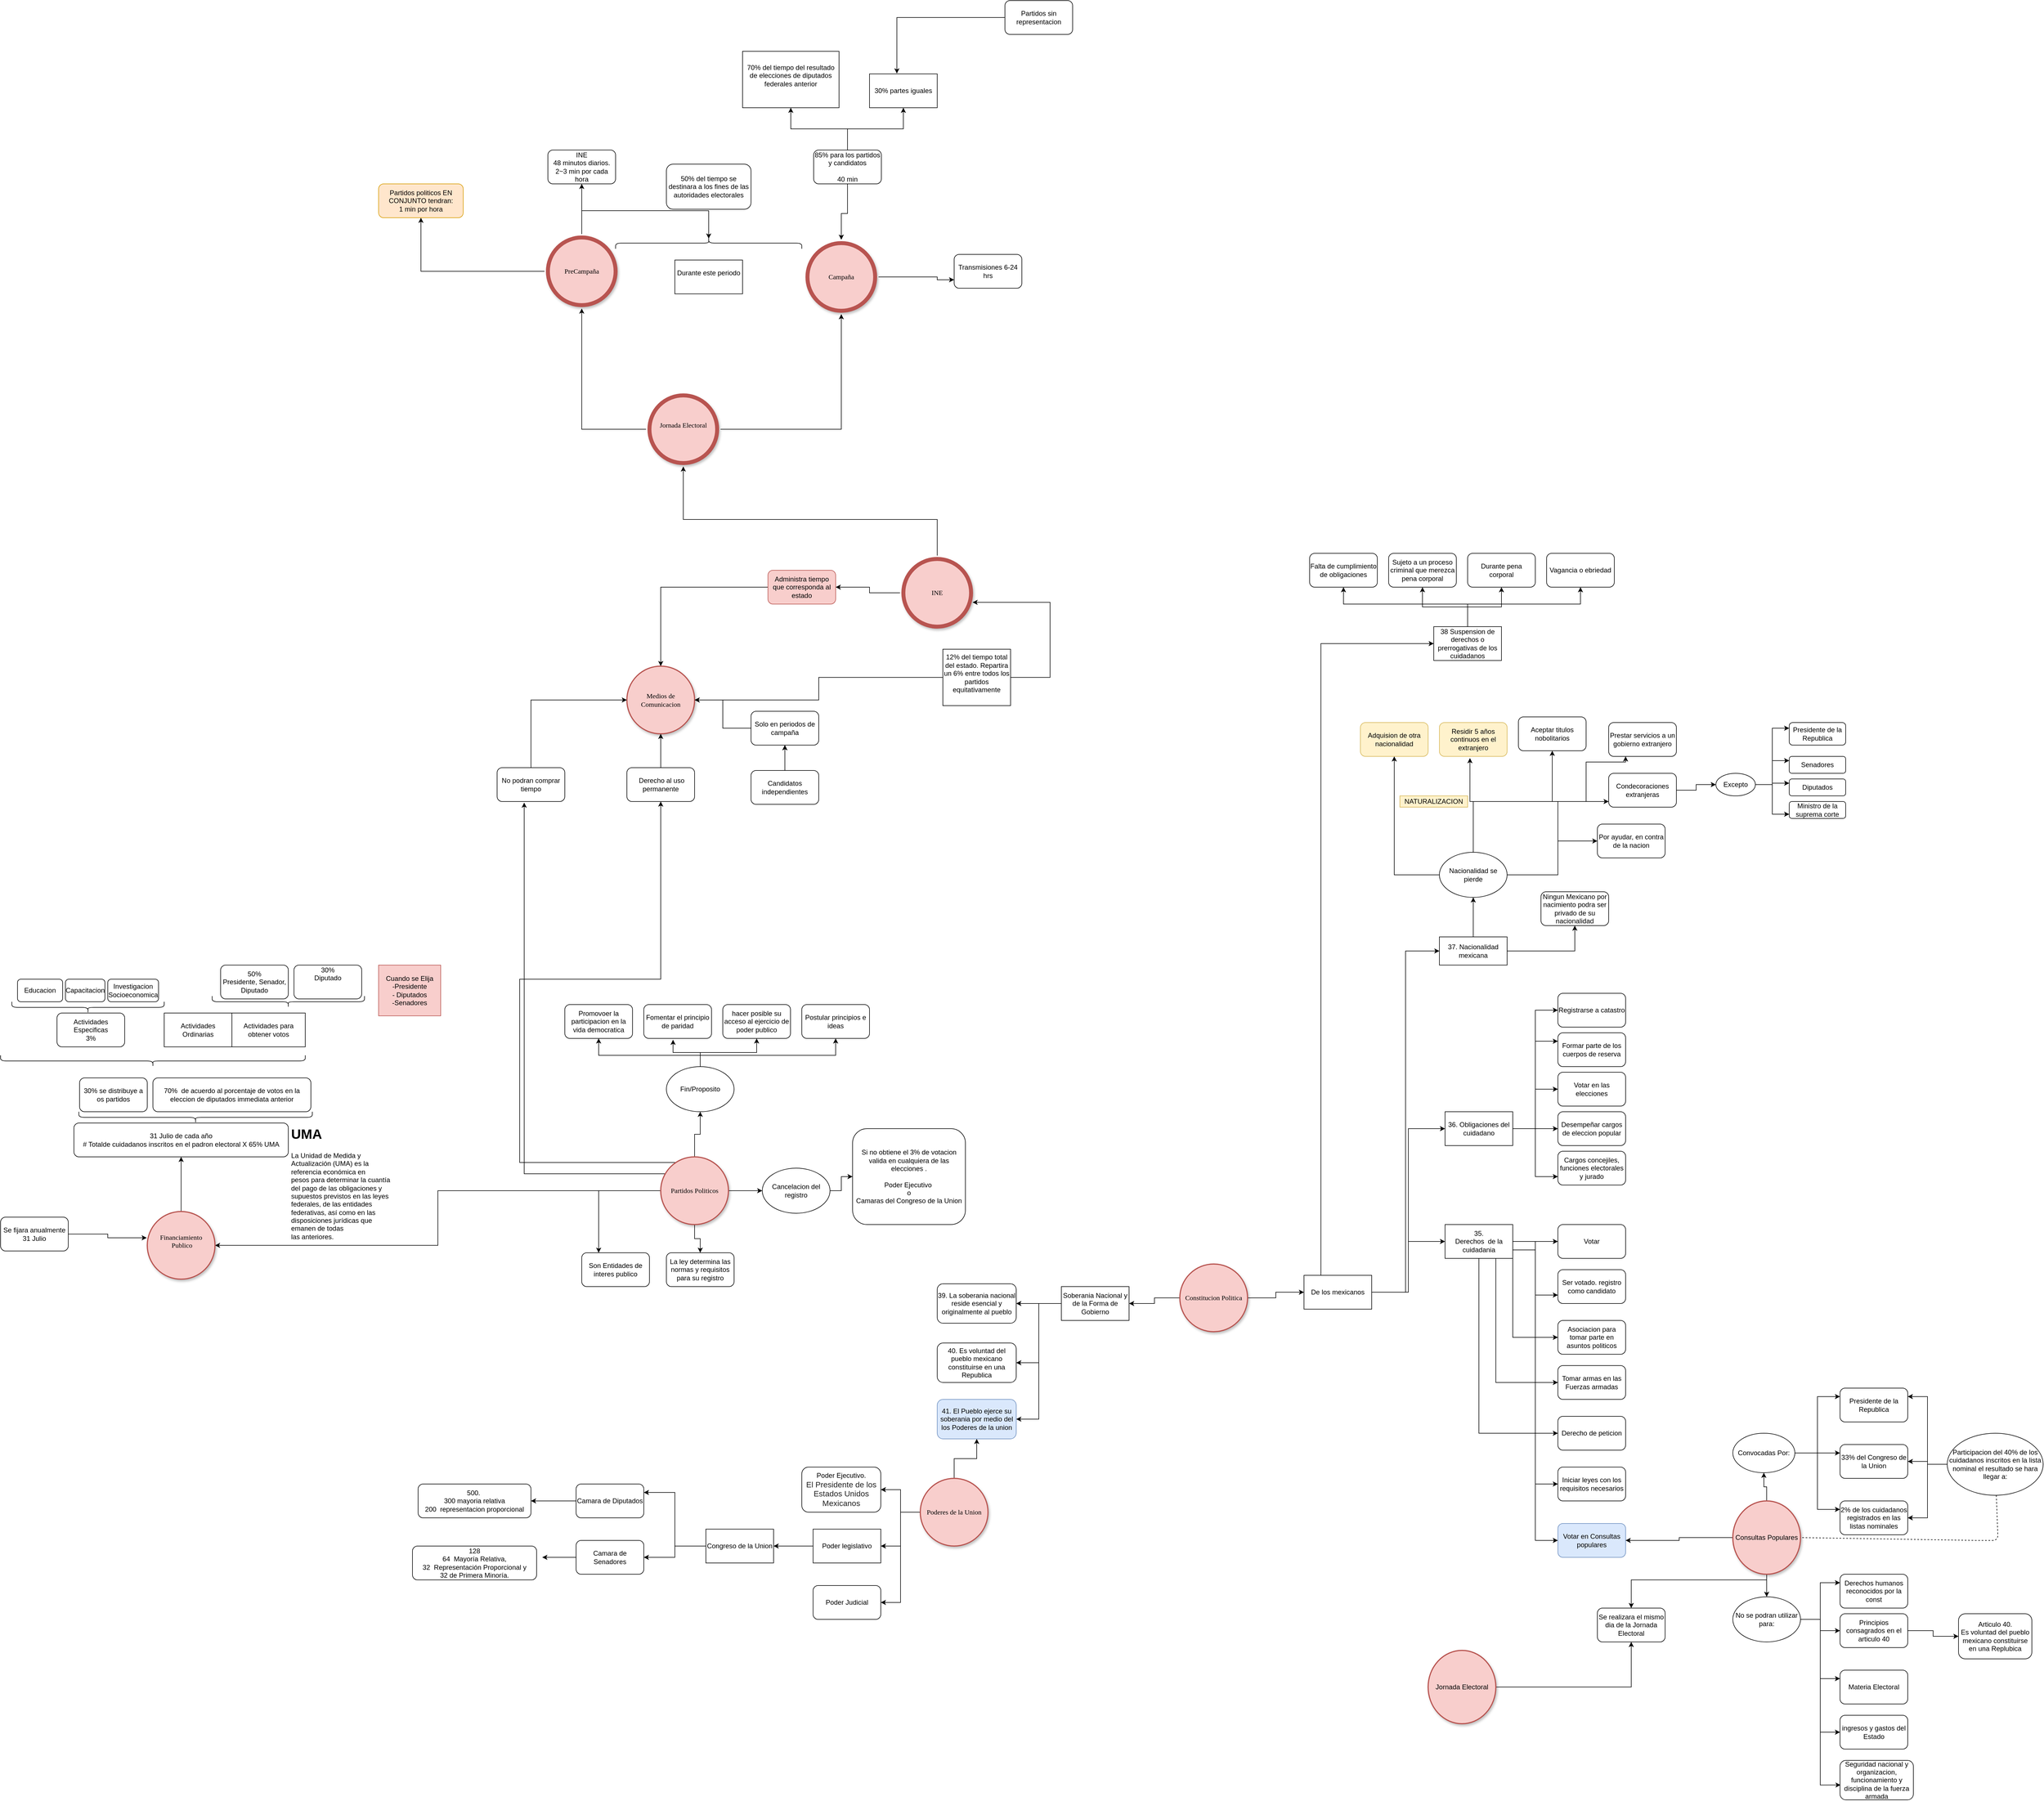 <mxfile version="12.8.6" type="github">
  <diagram name="Page-1" id="ad52d381-51e7-2e0d-a935-2d0ddd2fd229">
    <mxGraphModel dx="5918" dy="3764" grid="1" gridSize="10" guides="1" tooltips="1" connect="1" arrows="1" fold="1" page="1" pageScale="1" pageWidth="4500" pageHeight="3000" background="#ffffff" math="0" shadow="0">
      <root>
        <mxCell id="0" />
        <mxCell id="1" parent="0" />
        <mxCell id="PjsLy7RfEbO4GPlwERFH-27" style="edgeStyle=orthogonalEdgeStyle;rounded=0;orthogonalLoop=1;jettySize=auto;html=1;entryX=0;entryY=0.5;entryDx=0;entryDy=0;" parent="1" source="2c924340bb9dbf6c-4" target="PjsLy7RfEbO4GPlwERFH-2" edge="1">
          <mxGeometry relative="1" as="geometry" />
        </mxCell>
        <mxCell id="OrsZ6i-USayrmDN_K0OZ-16" style="edgeStyle=orthogonalEdgeStyle;rounded=0;orthogonalLoop=1;jettySize=auto;html=1;" parent="1" source="2c924340bb9dbf6c-4" target="OrsZ6i-USayrmDN_K0OZ-15" edge="1">
          <mxGeometry relative="1" as="geometry" />
        </mxCell>
        <mxCell id="2c924340bb9dbf6c-4" value="Constitucion Politica" style="ellipse;whiteSpace=wrap;html=1;rounded=1;shadow=1;comic=0;labelBackgroundColor=none;strokeWidth=2;fontFamily=Verdana;fontSize=12;align=center;fillColor=#f8cecc;strokeColor=#b85450;" parent="1" vertex="1">
          <mxGeometry x="1410" y="1380" width="120" height="120" as="geometry" />
        </mxCell>
        <mxCell id="PjsLy7RfEbO4GPlwERFH-6" style="edgeStyle=orthogonalEdgeStyle;rounded=0;orthogonalLoop=1;jettySize=auto;html=1;entryX=0;entryY=0.5;entryDx=0;entryDy=0;" parent="1" source="PjsLy7RfEbO4GPlwERFH-2" target="PjsLy7RfEbO4GPlwERFH-5" edge="1">
          <mxGeometry relative="1" as="geometry" />
        </mxCell>
        <mxCell id="PjsLy7RfEbO4GPlwERFH-76" style="edgeStyle=orthogonalEdgeStyle;rounded=0;orthogonalLoop=1;jettySize=auto;html=1;entryX=0;entryY=0.5;entryDx=0;entryDy=0;" parent="1" source="PjsLy7RfEbO4GPlwERFH-2" target="PjsLy7RfEbO4GPlwERFH-65" edge="1">
          <mxGeometry relative="1" as="geometry" />
        </mxCell>
        <mxCell id="OrsZ6i-USayrmDN_K0OZ-3" style="edgeStyle=orthogonalEdgeStyle;rounded=0;orthogonalLoop=1;jettySize=auto;html=1;entryX=0;entryY=0.5;entryDx=0;entryDy=0;" parent="1" source="PjsLy7RfEbO4GPlwERFH-2" target="PjsLy7RfEbO4GPlwERFH-77" edge="1">
          <mxGeometry relative="1" as="geometry">
            <mxPoint x="1840" y="830" as="targetPoint" />
            <Array as="points">
              <mxPoint x="1810" y="1430" />
              <mxPoint x="1810" y="825" />
            </Array>
          </mxGeometry>
        </mxCell>
        <mxCell id="OrsZ6i-USayrmDN_K0OZ-14" style="edgeStyle=orthogonalEdgeStyle;rounded=0;orthogonalLoop=1;jettySize=auto;html=1;entryX=0;entryY=0.5;entryDx=0;entryDy=0;" parent="1" source="PjsLy7RfEbO4GPlwERFH-2" target="OrsZ6i-USayrmDN_K0OZ-4" edge="1">
          <mxGeometry relative="1" as="geometry">
            <mxPoint x="1810" y="190" as="targetPoint" />
            <Array as="points">
              <mxPoint x="1660" y="280" />
            </Array>
          </mxGeometry>
        </mxCell>
        <mxCell id="PjsLy7RfEbO4GPlwERFH-2" value="De los mexicanos" style="rounded=0;whiteSpace=wrap;html=1;" parent="1" vertex="1">
          <mxGeometry x="1630" y="1400" width="120" height="60" as="geometry" />
        </mxCell>
        <mxCell id="PjsLy7RfEbO4GPlwERFH-17" style="edgeStyle=orthogonalEdgeStyle;rounded=0;orthogonalLoop=1;jettySize=auto;html=1;" parent="1" source="PjsLy7RfEbO4GPlwERFH-5" target="PjsLy7RfEbO4GPlwERFH-11" edge="1">
          <mxGeometry relative="1" as="geometry" />
        </mxCell>
        <mxCell id="PjsLy7RfEbO4GPlwERFH-18" style="edgeStyle=orthogonalEdgeStyle;rounded=0;orthogonalLoop=1;jettySize=auto;html=1;exitX=1;exitY=0.75;exitDx=0;exitDy=0;entryX=0;entryY=0.75;entryDx=0;entryDy=0;" parent="1" source="PjsLy7RfEbO4GPlwERFH-5" target="PjsLy7RfEbO4GPlwERFH-9" edge="1">
          <mxGeometry relative="1" as="geometry" />
        </mxCell>
        <mxCell id="PjsLy7RfEbO4GPlwERFH-19" style="edgeStyle=orthogonalEdgeStyle;rounded=0;orthogonalLoop=1;jettySize=auto;html=1;exitX=1;exitY=1;exitDx=0;exitDy=0;entryX=0;entryY=0.5;entryDx=0;entryDy=0;" parent="1" source="PjsLy7RfEbO4GPlwERFH-5" target="PjsLy7RfEbO4GPlwERFH-12" edge="1">
          <mxGeometry relative="1" as="geometry" />
        </mxCell>
        <mxCell id="PjsLy7RfEbO4GPlwERFH-20" style="edgeStyle=orthogonalEdgeStyle;rounded=0;orthogonalLoop=1;jettySize=auto;html=1;exitX=0.75;exitY=1;exitDx=0;exitDy=0;entryX=0;entryY=0.5;entryDx=0;entryDy=0;" parent="1" source="PjsLy7RfEbO4GPlwERFH-5" target="PjsLy7RfEbO4GPlwERFH-13" edge="1">
          <mxGeometry relative="1" as="geometry" />
        </mxCell>
        <mxCell id="PjsLy7RfEbO4GPlwERFH-21" style="edgeStyle=orthogonalEdgeStyle;rounded=0;orthogonalLoop=1;jettySize=auto;html=1;exitX=0.5;exitY=1;exitDx=0;exitDy=0;entryX=0;entryY=0.5;entryDx=0;entryDy=0;" parent="1" source="PjsLy7RfEbO4GPlwERFH-5" target="PjsLy7RfEbO4GPlwERFH-14" edge="1">
          <mxGeometry relative="1" as="geometry" />
        </mxCell>
        <mxCell id="PjsLy7RfEbO4GPlwERFH-22" style="edgeStyle=orthogonalEdgeStyle;rounded=0;orthogonalLoop=1;jettySize=auto;html=1;exitX=1;exitY=0.75;exitDx=0;exitDy=0;entryX=0;entryY=0.5;entryDx=0;entryDy=0;" parent="1" source="PjsLy7RfEbO4GPlwERFH-5" target="PjsLy7RfEbO4GPlwERFH-15" edge="1">
          <mxGeometry relative="1" as="geometry" />
        </mxCell>
        <mxCell id="PjsLy7RfEbO4GPlwERFH-23" style="edgeStyle=orthogonalEdgeStyle;rounded=0;orthogonalLoop=1;jettySize=auto;html=1;exitX=1;exitY=0.25;exitDx=0;exitDy=0;entryX=0;entryY=0.5;entryDx=0;entryDy=0;" parent="1" source="PjsLy7RfEbO4GPlwERFH-5" target="PjsLy7RfEbO4GPlwERFH-16" edge="1">
          <mxGeometry relative="1" as="geometry">
            <Array as="points">
              <mxPoint x="2000" y="1340" />
              <mxPoint x="2040" y="1340" />
              <mxPoint x="2040" y="1870" />
            </Array>
          </mxGeometry>
        </mxCell>
        <mxCell id="PjsLy7RfEbO4GPlwERFH-5" value="35.&lt;br&gt;Derechos&amp;nbsp; de la cuidadania&lt;br&gt;" style="rounded=0;whiteSpace=wrap;html=1;" parent="1" vertex="1">
          <mxGeometry x="1880" y="1310" width="120" height="60" as="geometry" />
        </mxCell>
        <mxCell id="PjsLy7RfEbO4GPlwERFH-9" value="&lt;span style=&quot;white-space: normal&quot;&gt;Ser votado. registro como candidato&lt;/span&gt;" style="rounded=1;whiteSpace=wrap;html=1;" parent="1" vertex="1">
          <mxGeometry x="2080" y="1390" width="120" height="60" as="geometry" />
        </mxCell>
        <mxCell id="PjsLy7RfEbO4GPlwERFH-11" value="Votar" style="rounded=1;whiteSpace=wrap;html=1;" parent="1" vertex="1">
          <mxGeometry x="2080" y="1310" width="120" height="60" as="geometry" />
        </mxCell>
        <mxCell id="PjsLy7RfEbO4GPlwERFH-12" value="Asociacion para tomar parte en asuntos politicos" style="rounded=1;whiteSpace=wrap;html=1;" parent="1" vertex="1">
          <mxGeometry x="2080" y="1480" width="120" height="60" as="geometry" />
        </mxCell>
        <mxCell id="PjsLy7RfEbO4GPlwERFH-13" value="Tomar armas en las Fuerzas armadas" style="rounded=1;whiteSpace=wrap;html=1;" parent="1" vertex="1">
          <mxGeometry x="2080" y="1560" width="120" height="60" as="geometry" />
        </mxCell>
        <mxCell id="PjsLy7RfEbO4GPlwERFH-14" value="Derecho de peticion" style="rounded=1;whiteSpace=wrap;html=1;" parent="1" vertex="1">
          <mxGeometry x="2080" y="1650" width="120" height="60" as="geometry" />
        </mxCell>
        <mxCell id="PjsLy7RfEbO4GPlwERFH-15" value="Iniciar leyes con los requisitos necesarios" style="rounded=1;whiteSpace=wrap;html=1;" parent="1" vertex="1">
          <mxGeometry x="2080" y="1740" width="120" height="60" as="geometry" />
        </mxCell>
        <mxCell id="PjsLy7RfEbO4GPlwERFH-16" value="Votar en Consultas populares" style="rounded=1;whiteSpace=wrap;html=1;fillColor=#dae8fc;strokeColor=#6c8ebf;" parent="1" vertex="1">
          <mxGeometry x="2080" y="1840" width="120" height="60" as="geometry" />
        </mxCell>
        <mxCell id="PjsLy7RfEbO4GPlwERFH-37" style="edgeStyle=orthogonalEdgeStyle;rounded=0;orthogonalLoop=1;jettySize=auto;html=1;entryX=0;entryY=0.25;entryDx=0;entryDy=0;" parent="1" source="PjsLy7RfEbO4GPlwERFH-28" target="PjsLy7RfEbO4GPlwERFH-34" edge="1">
          <mxGeometry relative="1" as="geometry" />
        </mxCell>
        <mxCell id="PjsLy7RfEbO4GPlwERFH-38" style="edgeStyle=orthogonalEdgeStyle;rounded=0;orthogonalLoop=1;jettySize=auto;html=1;entryX=0;entryY=0.25;entryDx=0;entryDy=0;" parent="1" source="PjsLy7RfEbO4GPlwERFH-28" target="PjsLy7RfEbO4GPlwERFH-35" edge="1">
          <mxGeometry relative="1" as="geometry" />
        </mxCell>
        <mxCell id="PjsLy7RfEbO4GPlwERFH-39" style="edgeStyle=orthogonalEdgeStyle;rounded=0;orthogonalLoop=1;jettySize=auto;html=1;entryX=0;entryY=0.25;entryDx=0;entryDy=0;" parent="1" source="PjsLy7RfEbO4GPlwERFH-28" target="PjsLy7RfEbO4GPlwERFH-36" edge="1">
          <mxGeometry relative="1" as="geometry" />
        </mxCell>
        <mxCell id="PjsLy7RfEbO4GPlwERFH-28" value="&lt;span style=&quot;white-space: normal&quot;&gt;Convocadas Por:&lt;/span&gt;" style="ellipse;whiteSpace=wrap;html=1;" parent="1" vertex="1">
          <mxGeometry x="2390" y="1680" width="110" height="70" as="geometry" />
        </mxCell>
        <mxCell id="PjsLy7RfEbO4GPlwERFH-31" value="" style="edgeStyle=orthogonalEdgeStyle;rounded=0;orthogonalLoop=1;jettySize=auto;html=1;entryX=1;entryY=0.5;entryDx=0;entryDy=0;" parent="1" source="PjsLy7RfEbO4GPlwERFH-29" target="PjsLy7RfEbO4GPlwERFH-16" edge="1">
          <mxGeometry relative="1" as="geometry">
            <mxPoint x="2310" y="1870" as="targetPoint" />
          </mxGeometry>
        </mxCell>
        <mxCell id="PjsLy7RfEbO4GPlwERFH-33" style="edgeStyle=orthogonalEdgeStyle;rounded=0;orthogonalLoop=1;jettySize=auto;html=1;entryX=0.5;entryY=1;entryDx=0;entryDy=0;" parent="1" source="PjsLy7RfEbO4GPlwERFH-29" target="PjsLy7RfEbO4GPlwERFH-28" edge="1">
          <mxGeometry relative="1" as="geometry" />
        </mxCell>
        <mxCell id="PjsLy7RfEbO4GPlwERFH-50" style="edgeStyle=orthogonalEdgeStyle;rounded=0;orthogonalLoop=1;jettySize=auto;html=1;entryX=0.5;entryY=0;entryDx=0;entryDy=0;" parent="1" source="PjsLy7RfEbO4GPlwERFH-29" target="PjsLy7RfEbO4GPlwERFH-40" edge="1">
          <mxGeometry relative="1" as="geometry" />
        </mxCell>
        <mxCell id="PjsLy7RfEbO4GPlwERFH-62" style="edgeStyle=orthogonalEdgeStyle;rounded=0;orthogonalLoop=1;jettySize=auto;html=1;" parent="1" source="PjsLy7RfEbO4GPlwERFH-29" target="PjsLy7RfEbO4GPlwERFH-61" edge="1">
          <mxGeometry relative="1" as="geometry">
            <Array as="points">
              <mxPoint x="2450" y="1940" />
              <mxPoint x="2210" y="1940" />
            </Array>
          </mxGeometry>
        </mxCell>
        <mxCell id="PjsLy7RfEbO4GPlwERFH-29" value="&lt;span style=&quot;font-family: &amp;#34;helvetica&amp;#34;&quot;&gt;Consultas Populares&lt;/span&gt;" style="ellipse;whiteSpace=wrap;html=1;rounded=1;shadow=1;comic=0;labelBackgroundColor=none;strokeWidth=2;fontFamily=Verdana;fontSize=12;align=center;fillColor=#f8cecc;strokeColor=#b85450;" parent="1" vertex="1">
          <mxGeometry x="2390" y="1800" width="120" height="130" as="geometry" />
        </mxCell>
        <mxCell id="PjsLy7RfEbO4GPlwERFH-34" value="Presidente de la Republica" style="rounded=1;whiteSpace=wrap;html=1;" parent="1" vertex="1">
          <mxGeometry x="2580" y="1600" width="120" height="60" as="geometry" />
        </mxCell>
        <mxCell id="PjsLy7RfEbO4GPlwERFH-35" value="33% del Congreso de la Union" style="rounded=1;whiteSpace=wrap;html=1;" parent="1" vertex="1">
          <mxGeometry x="2580" y="1700" width="120" height="60" as="geometry" />
        </mxCell>
        <mxCell id="PjsLy7RfEbO4GPlwERFH-36" value="2% de los cuidadanos registrados en las listas nominales" style="rounded=1;whiteSpace=wrap;html=1;" parent="1" vertex="1">
          <mxGeometry x="2580" y="1800" width="120" height="60" as="geometry" />
        </mxCell>
        <mxCell id="PjsLy7RfEbO4GPlwERFH-47" style="edgeStyle=orthogonalEdgeStyle;rounded=0;orthogonalLoop=1;jettySize=auto;html=1;entryX=0;entryY=0.25;entryDx=0;entryDy=0;" parent="1" source="PjsLy7RfEbO4GPlwERFH-40" target="PjsLy7RfEbO4GPlwERFH-41" edge="1">
          <mxGeometry relative="1" as="geometry" />
        </mxCell>
        <mxCell id="PjsLy7RfEbO4GPlwERFH-48" style="edgeStyle=orthogonalEdgeStyle;rounded=0;orthogonalLoop=1;jettySize=auto;html=1;entryX=0;entryY=0.5;entryDx=0;entryDy=0;" parent="1" source="PjsLy7RfEbO4GPlwERFH-40" target="PjsLy7RfEbO4GPlwERFH-44" edge="1">
          <mxGeometry relative="1" as="geometry" />
        </mxCell>
        <mxCell id="PjsLy7RfEbO4GPlwERFH-51" style="edgeStyle=orthogonalEdgeStyle;rounded=0;orthogonalLoop=1;jettySize=auto;html=1;entryX=0;entryY=0.25;entryDx=0;entryDy=0;" parent="1" source="PjsLy7RfEbO4GPlwERFH-40" target="PjsLy7RfEbO4GPlwERFH-49" edge="1">
          <mxGeometry relative="1" as="geometry" />
        </mxCell>
        <mxCell id="PjsLy7RfEbO4GPlwERFH-54" style="edgeStyle=orthogonalEdgeStyle;rounded=0;orthogonalLoop=1;jettySize=auto;html=1;entryX=0;entryY=0.5;entryDx=0;entryDy=0;" parent="1" source="PjsLy7RfEbO4GPlwERFH-40" target="PjsLy7RfEbO4GPlwERFH-52" edge="1">
          <mxGeometry relative="1" as="geometry" />
        </mxCell>
        <mxCell id="PjsLy7RfEbO4GPlwERFH-55" style="edgeStyle=orthogonalEdgeStyle;rounded=0;orthogonalLoop=1;jettySize=auto;html=1;entryX=0.008;entryY=0.624;entryDx=0;entryDy=0;entryPerimeter=0;" parent="1" source="PjsLy7RfEbO4GPlwERFH-40" target="PjsLy7RfEbO4GPlwERFH-53" edge="1">
          <mxGeometry relative="1" as="geometry" />
        </mxCell>
        <mxCell id="PjsLy7RfEbO4GPlwERFH-40" value="No se podran utilizar para:" style="ellipse;whiteSpace=wrap;html=1;" parent="1" vertex="1">
          <mxGeometry x="2390" y="1970" width="120" height="80" as="geometry" />
        </mxCell>
        <mxCell id="PjsLy7RfEbO4GPlwERFH-41" value="Derechos humanos reconocidos por la const" style="rounded=1;whiteSpace=wrap;html=1;" parent="1" vertex="1">
          <mxGeometry x="2580" y="1930" width="120" height="60" as="geometry" />
        </mxCell>
        <mxCell id="PjsLy7RfEbO4GPlwERFH-46" style="edgeStyle=orthogonalEdgeStyle;rounded=0;orthogonalLoop=1;jettySize=auto;html=1;entryX=0;entryY=0.5;entryDx=0;entryDy=0;" parent="1" source="PjsLy7RfEbO4GPlwERFH-44" target="PjsLy7RfEbO4GPlwERFH-45" edge="1">
          <mxGeometry relative="1" as="geometry" />
        </mxCell>
        <mxCell id="PjsLy7RfEbO4GPlwERFH-44" value="Principios consagrados en el articulo 40" style="rounded=1;whiteSpace=wrap;html=1;" parent="1" vertex="1">
          <mxGeometry x="2580" y="2000" width="120" height="60" as="geometry" />
        </mxCell>
        <mxCell id="PjsLy7RfEbO4GPlwERFH-45" value="Articulo 40.&lt;br&gt;Es voluntad del pueblo mexicano constituirse en una Replubica" style="rounded=1;whiteSpace=wrap;html=1;" parent="1" vertex="1">
          <mxGeometry x="2790" y="2000" width="130" height="80" as="geometry" />
        </mxCell>
        <mxCell id="PjsLy7RfEbO4GPlwERFH-49" value="Materia Electoral" style="rounded=1;whiteSpace=wrap;html=1;" parent="1" vertex="1">
          <mxGeometry x="2580" y="2100" width="120" height="60" as="geometry" />
        </mxCell>
        <mxCell id="PjsLy7RfEbO4GPlwERFH-52" value="ingresos y gastos del Estado" style="rounded=1;whiteSpace=wrap;html=1;" parent="1" vertex="1">
          <mxGeometry x="2580" y="2180" width="120" height="60" as="geometry" />
        </mxCell>
        <mxCell id="PjsLy7RfEbO4GPlwERFH-53" value="Seguridad nacional y organizacion, funcionamiento y disciplina de la fuerza armada" style="rounded=1;whiteSpace=wrap;html=1;" parent="1" vertex="1">
          <mxGeometry x="2580" y="2260" width="130" height="70" as="geometry" />
        </mxCell>
        <mxCell id="PjsLy7RfEbO4GPlwERFH-57" style="edgeStyle=orthogonalEdgeStyle;rounded=0;orthogonalLoop=1;jettySize=auto;html=1;entryX=1;entryY=0.25;entryDx=0;entryDy=0;" parent="1" source="PjsLy7RfEbO4GPlwERFH-56" target="PjsLy7RfEbO4GPlwERFH-34" edge="1">
          <mxGeometry relative="1" as="geometry" />
        </mxCell>
        <mxCell id="PjsLy7RfEbO4GPlwERFH-58" style="edgeStyle=orthogonalEdgeStyle;rounded=0;orthogonalLoop=1;jettySize=auto;html=1;entryX=1;entryY=0.5;entryDx=0;entryDy=0;" parent="1" source="PjsLy7RfEbO4GPlwERFH-56" target="PjsLy7RfEbO4GPlwERFH-35" edge="1">
          <mxGeometry relative="1" as="geometry" />
        </mxCell>
        <mxCell id="PjsLy7RfEbO4GPlwERFH-59" style="edgeStyle=orthogonalEdgeStyle;rounded=0;orthogonalLoop=1;jettySize=auto;html=1;entryX=1;entryY=0.5;entryDx=0;entryDy=0;" parent="1" source="PjsLy7RfEbO4GPlwERFH-56" target="PjsLy7RfEbO4GPlwERFH-36" edge="1">
          <mxGeometry relative="1" as="geometry" />
        </mxCell>
        <mxCell id="PjsLy7RfEbO4GPlwERFH-56" value="Participacion del 40% de los cuidadanos inscritos en la lista nominal el resultado se hara llegar a:" style="ellipse;whiteSpace=wrap;html=1;" parent="1" vertex="1">
          <mxGeometry x="2770" y="1680" width="170" height="110" as="geometry" />
        </mxCell>
        <mxCell id="PjsLy7RfEbO4GPlwERFH-60" value="" style="endArrow=none;dashed=1;html=1;entryX=1;entryY=0.5;entryDx=0;entryDy=0;" parent="1" source="PjsLy7RfEbO4GPlwERFH-56" target="PjsLy7RfEbO4GPlwERFH-29" edge="1">
          <mxGeometry width="50" height="50" relative="1" as="geometry">
            <mxPoint x="2860" y="1870" as="sourcePoint" />
            <mxPoint x="2280" y="1600" as="targetPoint" />
            <Array as="points">
              <mxPoint x="2860" y="1870" />
              <mxPoint x="2820" y="1870" />
            </Array>
          </mxGeometry>
        </mxCell>
        <mxCell id="PjsLy7RfEbO4GPlwERFH-61" value="Se realizara el mismo dia de la Jornada Electoral" style="rounded=1;whiteSpace=wrap;html=1;" parent="1" vertex="1">
          <mxGeometry x="2150" y="1990" width="120" height="60" as="geometry" />
        </mxCell>
        <mxCell id="PjsLy7RfEbO4GPlwERFH-64" style="edgeStyle=orthogonalEdgeStyle;rounded=0;orthogonalLoop=1;jettySize=auto;html=1;entryX=0.5;entryY=1;entryDx=0;entryDy=0;" parent="1" source="PjsLy7RfEbO4GPlwERFH-63" target="PjsLy7RfEbO4GPlwERFH-61" edge="1">
          <mxGeometry relative="1" as="geometry">
            <mxPoint x="2220" y="2130" as="targetPoint" />
          </mxGeometry>
        </mxCell>
        <mxCell id="PjsLy7RfEbO4GPlwERFH-63" value="&lt;span style=&quot;font-family: &amp;#34;helvetica&amp;#34;&quot;&gt;Jornada Electoral&lt;/span&gt;" style="ellipse;whiteSpace=wrap;html=1;rounded=1;shadow=1;comic=0;labelBackgroundColor=none;strokeWidth=2;fontFamily=Verdana;fontSize=12;align=center;fillColor=#f8cecc;strokeColor=#b85450;" parent="1" vertex="1">
          <mxGeometry x="1850" y="2065" width="120" height="130" as="geometry" />
        </mxCell>
        <mxCell id="PjsLy7RfEbO4GPlwERFH-71" style="edgeStyle=orthogonalEdgeStyle;rounded=0;orthogonalLoop=1;jettySize=auto;html=1;entryX=0;entryY=0.5;entryDx=0;entryDy=0;" parent="1" source="PjsLy7RfEbO4GPlwERFH-65" target="PjsLy7RfEbO4GPlwERFH-66" edge="1">
          <mxGeometry relative="1" as="geometry" />
        </mxCell>
        <mxCell id="PjsLy7RfEbO4GPlwERFH-72" style="edgeStyle=orthogonalEdgeStyle;rounded=0;orthogonalLoop=1;jettySize=auto;html=1;entryX=0;entryY=0.25;entryDx=0;entryDy=0;" parent="1" source="PjsLy7RfEbO4GPlwERFH-65" target="PjsLy7RfEbO4GPlwERFH-67" edge="1">
          <mxGeometry relative="1" as="geometry">
            <mxPoint x="2040" y="990" as="targetPoint" />
          </mxGeometry>
        </mxCell>
        <mxCell id="PjsLy7RfEbO4GPlwERFH-73" style="edgeStyle=orthogonalEdgeStyle;rounded=0;orthogonalLoop=1;jettySize=auto;html=1;entryX=0;entryY=0.5;entryDx=0;entryDy=0;" parent="1" source="PjsLy7RfEbO4GPlwERFH-65" target="PjsLy7RfEbO4GPlwERFH-68" edge="1">
          <mxGeometry relative="1" as="geometry" />
        </mxCell>
        <mxCell id="PjsLy7RfEbO4GPlwERFH-74" style="edgeStyle=orthogonalEdgeStyle;rounded=0;orthogonalLoop=1;jettySize=auto;html=1;entryX=0;entryY=0.5;entryDx=0;entryDy=0;" parent="1" source="PjsLy7RfEbO4GPlwERFH-65" target="PjsLy7RfEbO4GPlwERFH-69" edge="1">
          <mxGeometry relative="1" as="geometry" />
        </mxCell>
        <mxCell id="PjsLy7RfEbO4GPlwERFH-75" style="edgeStyle=orthogonalEdgeStyle;rounded=0;orthogonalLoop=1;jettySize=auto;html=1;entryX=0;entryY=0.75;entryDx=0;entryDy=0;" parent="1" source="PjsLy7RfEbO4GPlwERFH-65" target="PjsLy7RfEbO4GPlwERFH-70" edge="1">
          <mxGeometry relative="1" as="geometry" />
        </mxCell>
        <mxCell id="PjsLy7RfEbO4GPlwERFH-65" value="36. Obligaciones del cuidadano" style="rounded=0;whiteSpace=wrap;html=1;" parent="1" vertex="1">
          <mxGeometry x="1880" y="1110" width="120" height="60" as="geometry" />
        </mxCell>
        <mxCell id="PjsLy7RfEbO4GPlwERFH-66" value="Registrarse a catastro" style="rounded=1;whiteSpace=wrap;html=1;" parent="1" vertex="1">
          <mxGeometry x="2080" y="900" width="120" height="60" as="geometry" />
        </mxCell>
        <mxCell id="PjsLy7RfEbO4GPlwERFH-67" value="Formar parte de los cuerpos de reserva" style="rounded=1;whiteSpace=wrap;html=1;" parent="1" vertex="1">
          <mxGeometry x="2080" y="970" width="120" height="60" as="geometry" />
        </mxCell>
        <mxCell id="PjsLy7RfEbO4GPlwERFH-68" value="Votar en las elecciones" style="rounded=1;whiteSpace=wrap;html=1;" parent="1" vertex="1">
          <mxGeometry x="2080" y="1040" width="120" height="60" as="geometry" />
        </mxCell>
        <mxCell id="PjsLy7RfEbO4GPlwERFH-69" value="Desempeñar cargos de eleccion popular" style="rounded=1;whiteSpace=wrap;html=1;" parent="1" vertex="1">
          <mxGeometry x="2080" y="1110" width="120" height="60" as="geometry" />
        </mxCell>
        <mxCell id="PjsLy7RfEbO4GPlwERFH-70" value="Cargos concejiles, funciones electorales y jurado" style="rounded=1;whiteSpace=wrap;html=1;" parent="1" vertex="1">
          <mxGeometry x="2080" y="1180" width="120" height="60" as="geometry" />
        </mxCell>
        <mxCell id="PjsLy7RfEbO4GPlwERFH-81" style="edgeStyle=orthogonalEdgeStyle;rounded=0;orthogonalLoop=1;jettySize=auto;html=1;" parent="1" source="PjsLy7RfEbO4GPlwERFH-77" target="PjsLy7RfEbO4GPlwERFH-78" edge="1">
          <mxGeometry relative="1" as="geometry" />
        </mxCell>
        <mxCell id="PjsLy7RfEbO4GPlwERFH-82" style="edgeStyle=orthogonalEdgeStyle;rounded=0;orthogonalLoop=1;jettySize=auto;html=1;entryX=0.5;entryY=1;entryDx=0;entryDy=0;" parent="1" source="PjsLy7RfEbO4GPlwERFH-77" target="PjsLy7RfEbO4GPlwERFH-80" edge="1">
          <mxGeometry relative="1" as="geometry" />
        </mxCell>
        <mxCell id="PjsLy7RfEbO4GPlwERFH-77" value="37. Nacionalidad mexicana" style="rounded=0;whiteSpace=wrap;html=1;" parent="1" vertex="1">
          <mxGeometry x="1870" y="800" width="120" height="50" as="geometry" />
        </mxCell>
        <mxCell id="PjsLy7RfEbO4GPlwERFH-78" value="Ningun Mexicano por nacimiento podra ser privado de su nacionalidad" style="rounded=1;whiteSpace=wrap;html=1;" parent="1" vertex="1">
          <mxGeometry x="2050" y="720" width="120" height="60" as="geometry" />
        </mxCell>
        <mxCell id="PjsLy7RfEbO4GPlwERFH-85" style="edgeStyle=orthogonalEdgeStyle;rounded=0;orthogonalLoop=1;jettySize=auto;html=1;" parent="1" source="PjsLy7RfEbO4GPlwERFH-80" target="PjsLy7RfEbO4GPlwERFH-83" edge="1">
          <mxGeometry relative="1" as="geometry" />
        </mxCell>
        <mxCell id="PjsLy7RfEbO4GPlwERFH-86" style="edgeStyle=orthogonalEdgeStyle;rounded=0;orthogonalLoop=1;jettySize=auto;html=1;entryX=0.451;entryY=1.05;entryDx=0;entryDy=0;entryPerimeter=0;" parent="1" source="PjsLy7RfEbO4GPlwERFH-80" target="PjsLy7RfEbO4GPlwERFH-84" edge="1">
          <mxGeometry relative="1" as="geometry">
            <Array as="points">
              <mxPoint x="1930" y="560" />
              <mxPoint x="1924" y="560" />
            </Array>
          </mxGeometry>
        </mxCell>
        <mxCell id="PjsLy7RfEbO4GPlwERFH-103" style="edgeStyle=orthogonalEdgeStyle;rounded=0;orthogonalLoop=1;jettySize=auto;html=1;entryX=0.5;entryY=1;entryDx=0;entryDy=0;" parent="1" source="PjsLy7RfEbO4GPlwERFH-80" target="PjsLy7RfEbO4GPlwERFH-90" edge="1">
          <mxGeometry relative="1" as="geometry">
            <Array as="points">
              <mxPoint x="1930" y="560" />
              <mxPoint x="2070" y="560" />
            </Array>
          </mxGeometry>
        </mxCell>
        <mxCell id="PjsLy7RfEbO4GPlwERFH-104" style="edgeStyle=orthogonalEdgeStyle;rounded=0;orthogonalLoop=1;jettySize=auto;html=1;entryX=0.25;entryY=1;entryDx=0;entryDy=0;" parent="1" source="PjsLy7RfEbO4GPlwERFH-80" target="PjsLy7RfEbO4GPlwERFH-91" edge="1">
          <mxGeometry relative="1" as="geometry">
            <Array as="points">
              <mxPoint x="2080" y="690" />
              <mxPoint x="2080" y="560" />
              <mxPoint x="2130" y="560" />
              <mxPoint x="2130" y="490" />
              <mxPoint x="2200" y="490" />
            </Array>
          </mxGeometry>
        </mxCell>
        <mxCell id="PjsLy7RfEbO4GPlwERFH-105" style="edgeStyle=orthogonalEdgeStyle;rounded=0;orthogonalLoop=1;jettySize=auto;html=1;" parent="1" source="PjsLy7RfEbO4GPlwERFH-80" edge="1">
          <mxGeometry relative="1" as="geometry">
            <mxPoint x="2170" y="560" as="targetPoint" />
            <Array as="points">
              <mxPoint x="1930" y="560" />
            </Array>
          </mxGeometry>
        </mxCell>
        <mxCell id="OrsZ6i-USayrmDN_K0OZ-2" style="edgeStyle=orthogonalEdgeStyle;rounded=0;orthogonalLoop=1;jettySize=auto;html=1;entryX=0;entryY=0.5;entryDx=0;entryDy=0;" parent="1" source="PjsLy7RfEbO4GPlwERFH-80" target="OrsZ6i-USayrmDN_K0OZ-1" edge="1">
          <mxGeometry relative="1" as="geometry">
            <Array as="points">
              <mxPoint x="2080" y="690" />
              <mxPoint x="2080" y="630" />
            </Array>
          </mxGeometry>
        </mxCell>
        <mxCell id="PjsLy7RfEbO4GPlwERFH-80" value="&lt;span style=&quot;white-space: normal&quot;&gt;Nacionalidad se pierde&lt;/span&gt;" style="ellipse;whiteSpace=wrap;html=1;" parent="1" vertex="1">
          <mxGeometry x="1870" y="650" width="120" height="80" as="geometry" />
        </mxCell>
        <mxCell id="PjsLy7RfEbO4GPlwERFH-83" value="Adquision de otra nacionalidad" style="rounded=1;whiteSpace=wrap;html=1;fillColor=#fff2cc;strokeColor=#d6b656;" parent="1" vertex="1">
          <mxGeometry x="1730" y="420" width="120" height="60" as="geometry" />
        </mxCell>
        <mxCell id="PjsLy7RfEbO4GPlwERFH-84" value="Residir 5 años continuos en el extranjero" style="rounded=1;whiteSpace=wrap;html=1;fillColor=#fff2cc;strokeColor=#d6b656;" parent="1" vertex="1">
          <mxGeometry x="1870" y="420" width="120" height="60" as="geometry" />
        </mxCell>
        <mxCell id="PjsLy7RfEbO4GPlwERFH-87" value="NATURALIZACION" style="text;html=1;strokeColor=#d6b656;fillColor=#fff2cc;align=center;verticalAlign=middle;whiteSpace=wrap;rounded=0;" parent="1" vertex="1">
          <mxGeometry x="1800" y="550" width="120" height="20" as="geometry" />
        </mxCell>
        <mxCell id="PjsLy7RfEbO4GPlwERFH-90" value="Aceptar titulos nobolitarios" style="rounded=1;whiteSpace=wrap;html=1;" parent="1" vertex="1">
          <mxGeometry x="2010" y="410" width="120" height="60" as="geometry" />
        </mxCell>
        <mxCell id="PjsLy7RfEbO4GPlwERFH-91" value="Prestar servicios a un gobierno extranjero" style="rounded=1;whiteSpace=wrap;html=1;" parent="1" vertex="1">
          <mxGeometry x="2170" y="420" width="120" height="60" as="geometry" />
        </mxCell>
        <mxCell id="PjsLy7RfEbO4GPlwERFH-94" style="edgeStyle=orthogonalEdgeStyle;rounded=0;orthogonalLoop=1;jettySize=auto;html=1;entryX=0;entryY=0.5;entryDx=0;entryDy=0;" parent="1" source="PjsLy7RfEbO4GPlwERFH-92" target="PjsLy7RfEbO4GPlwERFH-93" edge="1">
          <mxGeometry relative="1" as="geometry" />
        </mxCell>
        <mxCell id="PjsLy7RfEbO4GPlwERFH-92" value="Condecoraciones extranjeras" style="rounded=1;whiteSpace=wrap;html=1;" parent="1" vertex="1">
          <mxGeometry x="2170" y="510" width="120" height="60" as="geometry" />
        </mxCell>
        <mxCell id="PjsLy7RfEbO4GPlwERFH-99" style="edgeStyle=orthogonalEdgeStyle;rounded=0;orthogonalLoop=1;jettySize=auto;html=1;entryX=0;entryY=0.25;entryDx=0;entryDy=0;" parent="1" source="PjsLy7RfEbO4GPlwERFH-93" target="PjsLy7RfEbO4GPlwERFH-95" edge="1">
          <mxGeometry relative="1" as="geometry" />
        </mxCell>
        <mxCell id="PjsLy7RfEbO4GPlwERFH-100" style="edgeStyle=orthogonalEdgeStyle;rounded=0;orthogonalLoop=1;jettySize=auto;html=1;entryX=0;entryY=0.25;entryDx=0;entryDy=0;" parent="1" source="PjsLy7RfEbO4GPlwERFH-93" target="PjsLy7RfEbO4GPlwERFH-96" edge="1">
          <mxGeometry relative="1" as="geometry" />
        </mxCell>
        <mxCell id="PjsLy7RfEbO4GPlwERFH-101" style="edgeStyle=orthogonalEdgeStyle;rounded=0;orthogonalLoop=1;jettySize=auto;html=1;entryX=0;entryY=0.25;entryDx=0;entryDy=0;" parent="1" source="PjsLy7RfEbO4GPlwERFH-93" target="PjsLy7RfEbO4GPlwERFH-97" edge="1">
          <mxGeometry relative="1" as="geometry" />
        </mxCell>
        <mxCell id="PjsLy7RfEbO4GPlwERFH-102" style="edgeStyle=orthogonalEdgeStyle;rounded=0;orthogonalLoop=1;jettySize=auto;html=1;entryX=0;entryY=0.75;entryDx=0;entryDy=0;" parent="1" source="PjsLy7RfEbO4GPlwERFH-93" target="PjsLy7RfEbO4GPlwERFH-98" edge="1">
          <mxGeometry relative="1" as="geometry" />
        </mxCell>
        <mxCell id="PjsLy7RfEbO4GPlwERFH-93" value="Excepto" style="ellipse;whiteSpace=wrap;html=1;" parent="1" vertex="1">
          <mxGeometry x="2360" y="510" width="70" height="40" as="geometry" />
        </mxCell>
        <mxCell id="PjsLy7RfEbO4GPlwERFH-95" value="Presidente de la Republica" style="rounded=1;whiteSpace=wrap;html=1;" parent="1" vertex="1">
          <mxGeometry x="2490" y="420" width="100" height="40" as="geometry" />
        </mxCell>
        <mxCell id="PjsLy7RfEbO4GPlwERFH-96" value="Senadores&lt;br&gt;" style="rounded=1;whiteSpace=wrap;html=1;" parent="1" vertex="1">
          <mxGeometry x="2490" y="480" width="100" height="30" as="geometry" />
        </mxCell>
        <mxCell id="PjsLy7RfEbO4GPlwERFH-97" value="Diputados&lt;br&gt;" style="rounded=1;whiteSpace=wrap;html=1;" parent="1" vertex="1">
          <mxGeometry x="2490" y="520" width="100" height="30" as="geometry" />
        </mxCell>
        <mxCell id="PjsLy7RfEbO4GPlwERFH-98" value="Ministro de la suprema corte" style="rounded=1;whiteSpace=wrap;html=1;" parent="1" vertex="1">
          <mxGeometry x="2490" y="560" width="100" height="30" as="geometry" />
        </mxCell>
        <mxCell id="OrsZ6i-USayrmDN_K0OZ-1" value="Por ayudar, en contra de la nacion" style="rounded=1;whiteSpace=wrap;html=1;" parent="1" vertex="1">
          <mxGeometry x="2150" y="600" width="120" height="60" as="geometry" />
        </mxCell>
        <mxCell id="OrsZ6i-USayrmDN_K0OZ-10" style="edgeStyle=orthogonalEdgeStyle;rounded=0;orthogonalLoop=1;jettySize=auto;html=1;" parent="1" source="OrsZ6i-USayrmDN_K0OZ-4" target="OrsZ6i-USayrmDN_K0OZ-5" edge="1">
          <mxGeometry relative="1" as="geometry">
            <Array as="points">
              <mxPoint x="1920" y="210" />
              <mxPoint x="1700" y="210" />
            </Array>
          </mxGeometry>
        </mxCell>
        <mxCell id="OrsZ6i-USayrmDN_K0OZ-11" style="edgeStyle=orthogonalEdgeStyle;rounded=0;orthogonalLoop=1;jettySize=auto;html=1;" parent="1" source="OrsZ6i-USayrmDN_K0OZ-4" target="OrsZ6i-USayrmDN_K0OZ-6" edge="1">
          <mxGeometry relative="1" as="geometry" />
        </mxCell>
        <mxCell id="OrsZ6i-USayrmDN_K0OZ-12" style="edgeStyle=orthogonalEdgeStyle;rounded=0;orthogonalLoop=1;jettySize=auto;html=1;" parent="1" source="OrsZ6i-USayrmDN_K0OZ-4" target="OrsZ6i-USayrmDN_K0OZ-7" edge="1">
          <mxGeometry relative="1" as="geometry" />
        </mxCell>
        <mxCell id="OrsZ6i-USayrmDN_K0OZ-13" style="edgeStyle=orthogonalEdgeStyle;rounded=0;orthogonalLoop=1;jettySize=auto;html=1;" parent="1" source="OrsZ6i-USayrmDN_K0OZ-4" target="OrsZ6i-USayrmDN_K0OZ-8" edge="1">
          <mxGeometry relative="1" as="geometry">
            <Array as="points">
              <mxPoint x="1920" y="210" />
              <mxPoint x="2120" y="210" />
            </Array>
          </mxGeometry>
        </mxCell>
        <mxCell id="OrsZ6i-USayrmDN_K0OZ-4" value="38 Suspension de derechos o prerrogativas de los cuidadanos" style="rounded=0;whiteSpace=wrap;html=1;" parent="1" vertex="1">
          <mxGeometry x="1860" y="250" width="120" height="60" as="geometry" />
        </mxCell>
        <mxCell id="OrsZ6i-USayrmDN_K0OZ-5" value="Falta de cumplimiento de obligaciones" style="rounded=1;whiteSpace=wrap;html=1;" parent="1" vertex="1">
          <mxGeometry x="1640" y="120" width="120" height="60" as="geometry" />
        </mxCell>
        <mxCell id="OrsZ6i-USayrmDN_K0OZ-6" value="Sujeto a un proceso criminal que merezca pena corporal" style="rounded=1;whiteSpace=wrap;html=1;" parent="1" vertex="1">
          <mxGeometry x="1780" y="120" width="120" height="60" as="geometry" />
        </mxCell>
        <mxCell id="OrsZ6i-USayrmDN_K0OZ-7" value="Durante pena corporal" style="rounded=1;whiteSpace=wrap;html=1;" parent="1" vertex="1">
          <mxGeometry x="1920" y="120" width="120" height="60" as="geometry" />
        </mxCell>
        <mxCell id="OrsZ6i-USayrmDN_K0OZ-8" value="Vagancia o ebriedad" style="rounded=1;whiteSpace=wrap;html=1;" parent="1" vertex="1">
          <mxGeometry x="2060" y="120" width="120" height="60" as="geometry" />
        </mxCell>
        <mxCell id="OrsZ6i-USayrmDN_K0OZ-19" style="edgeStyle=orthogonalEdgeStyle;rounded=0;orthogonalLoop=1;jettySize=auto;html=1;entryX=1;entryY=0.5;entryDx=0;entryDy=0;" parent="1" source="OrsZ6i-USayrmDN_K0OZ-15" target="OrsZ6i-USayrmDN_K0OZ-18" edge="1">
          <mxGeometry relative="1" as="geometry" />
        </mxCell>
        <mxCell id="OrsZ6i-USayrmDN_K0OZ-22" style="edgeStyle=orthogonalEdgeStyle;rounded=0;orthogonalLoop=1;jettySize=auto;html=1;entryX=1;entryY=0.5;entryDx=0;entryDy=0;" parent="1" source="OrsZ6i-USayrmDN_K0OZ-15" target="OrsZ6i-USayrmDN_K0OZ-20" edge="1">
          <mxGeometry relative="1" as="geometry">
            <mxPoint x="1140" y="1560" as="targetPoint" />
          </mxGeometry>
        </mxCell>
        <mxCell id="OrsZ6i-USayrmDN_K0OZ-23" style="edgeStyle=orthogonalEdgeStyle;rounded=0;orthogonalLoop=1;jettySize=auto;html=1;entryX=1;entryY=0.5;entryDx=0;entryDy=0;" parent="1" source="OrsZ6i-USayrmDN_K0OZ-15" target="OrsZ6i-USayrmDN_K0OZ-21" edge="1">
          <mxGeometry relative="1" as="geometry" />
        </mxCell>
        <mxCell id="OrsZ6i-USayrmDN_K0OZ-15" value="Soberania Nacional y de la Forma de Gobierno" style="rounded=0;whiteSpace=wrap;html=1;" parent="1" vertex="1">
          <mxGeometry x="1200" y="1420" width="120" height="60" as="geometry" />
        </mxCell>
        <mxCell id="OrsZ6i-USayrmDN_K0OZ-18" value="39. La soberania nacional reside esencial y originalmente al pueblo" style="rounded=1;whiteSpace=wrap;html=1;" parent="1" vertex="1">
          <mxGeometry x="980" y="1415" width="140" height="70" as="geometry" />
        </mxCell>
        <mxCell id="OrsZ6i-USayrmDN_K0OZ-20" value="40. Es voluntad del pueblo mexicano constituirse en una Republica" style="rounded=1;whiteSpace=wrap;html=1;" parent="1" vertex="1">
          <mxGeometry x="980" y="1520" width="140" height="70" as="geometry" />
        </mxCell>
        <mxCell id="OrsZ6i-USayrmDN_K0OZ-21" value="41. El Pueblo ejerce su soberania por medio del los Poderes de la union" style="rounded=1;whiteSpace=wrap;html=1;fillColor=#dae8fc;strokeColor=#6c8ebf;" parent="1" vertex="1">
          <mxGeometry x="980" y="1620" width="140" height="70" as="geometry" />
        </mxCell>
        <mxCell id="OrsZ6i-USayrmDN_K0OZ-28" style="edgeStyle=orthogonalEdgeStyle;rounded=0;orthogonalLoop=1;jettySize=auto;html=1;" parent="1" source="OrsZ6i-USayrmDN_K0OZ-24" target="OrsZ6i-USayrmDN_K0OZ-25" edge="1">
          <mxGeometry relative="1" as="geometry" />
        </mxCell>
        <mxCell id="OrsZ6i-USayrmDN_K0OZ-29" style="edgeStyle=orthogonalEdgeStyle;rounded=0;orthogonalLoop=1;jettySize=auto;html=1;entryX=1;entryY=0.5;entryDx=0;entryDy=0;" parent="1" source="OrsZ6i-USayrmDN_K0OZ-24" target="OrsZ6i-USayrmDN_K0OZ-35" edge="1">
          <mxGeometry relative="1" as="geometry">
            <mxPoint x="880" y="1887.14" as="targetPoint" />
          </mxGeometry>
        </mxCell>
        <mxCell id="OrsZ6i-USayrmDN_K0OZ-30" style="edgeStyle=orthogonalEdgeStyle;rounded=0;orthogonalLoop=1;jettySize=auto;html=1;entryX=1;entryY=0.5;entryDx=0;entryDy=0;" parent="1" source="OrsZ6i-USayrmDN_K0OZ-24" target="OrsZ6i-USayrmDN_K0OZ-27" edge="1">
          <mxGeometry relative="1" as="geometry">
            <mxPoint x="915" y="1970" as="targetPoint" />
          </mxGeometry>
        </mxCell>
        <mxCell id="OrsZ6i-USayrmDN_K0OZ-31" style="edgeStyle=orthogonalEdgeStyle;rounded=0;orthogonalLoop=1;jettySize=auto;html=1;" parent="1" source="OrsZ6i-USayrmDN_K0OZ-24" target="OrsZ6i-USayrmDN_K0OZ-21" edge="1">
          <mxGeometry relative="1" as="geometry" />
        </mxCell>
        <mxCell id="OrsZ6i-USayrmDN_K0OZ-24" value="Poderes de la Union&lt;br&gt;" style="ellipse;whiteSpace=wrap;html=1;rounded=1;shadow=1;comic=0;labelBackgroundColor=none;strokeWidth=2;fontFamily=Verdana;fontSize=12;align=center;fillColor=#f8cecc;strokeColor=#b85450;" parent="1" vertex="1">
          <mxGeometry x="950" y="1760" width="120" height="120" as="geometry" />
        </mxCell>
        <mxCell id="OrsZ6i-USayrmDN_K0OZ-25" value="Poder Ejecutivo.&lt;br&gt;&lt;span style=&quot;color: rgb(34 , 34 , 34) ; font-family: sans-serif ; font-size: 14px ; background-color: rgb(255 , 255 , 255)&quot;&gt;El Presidente de los Estados Unidos Mexicanos&lt;/span&gt;" style="rounded=1;whiteSpace=wrap;html=1;" parent="1" vertex="1">
          <mxGeometry x="740" y="1740" width="140" height="80" as="geometry" />
        </mxCell>
        <mxCell id="OrsZ6i-USayrmDN_K0OZ-27" value="Poder Judicial" style="rounded=1;whiteSpace=wrap;html=1;" parent="1" vertex="1">
          <mxGeometry x="760" y="1950" width="120" height="60" as="geometry" />
        </mxCell>
        <mxCell id="OrsZ6i-USayrmDN_K0OZ-47" style="edgeStyle=orthogonalEdgeStyle;rounded=0;orthogonalLoop=1;jettySize=auto;html=1;entryX=1;entryY=0.25;entryDx=0;entryDy=0;" parent="1" source="OrsZ6i-USayrmDN_K0OZ-34" target="OrsZ6i-USayrmDN_K0OZ-39" edge="1">
          <mxGeometry relative="1" as="geometry" />
        </mxCell>
        <mxCell id="OrsZ6i-USayrmDN_K0OZ-48" style="edgeStyle=orthogonalEdgeStyle;rounded=0;orthogonalLoop=1;jettySize=auto;html=1;" parent="1" source="OrsZ6i-USayrmDN_K0OZ-34" target="OrsZ6i-USayrmDN_K0OZ-40" edge="1">
          <mxGeometry relative="1" as="geometry" />
        </mxCell>
        <mxCell id="OrsZ6i-USayrmDN_K0OZ-34" value="Congreso de la Union&lt;br&gt;" style="rounded=0;whiteSpace=wrap;html=1;" parent="1" vertex="1">
          <mxGeometry x="570" y="1850" width="120" height="60" as="geometry" />
        </mxCell>
        <mxCell id="OrsZ6i-USayrmDN_K0OZ-37" style="edgeStyle=orthogonalEdgeStyle;rounded=0;orthogonalLoop=1;jettySize=auto;html=1;" parent="1" source="OrsZ6i-USayrmDN_K0OZ-35" target="OrsZ6i-USayrmDN_K0OZ-34" edge="1">
          <mxGeometry relative="1" as="geometry" />
        </mxCell>
        <mxCell id="OrsZ6i-USayrmDN_K0OZ-35" value="&lt;span style=&quot;white-space: normal&quot;&gt;Poder legislativo&lt;/span&gt;" style="rounded=0;whiteSpace=wrap;html=1;" parent="1" vertex="1">
          <mxGeometry x="760" y="1850" width="120" height="60" as="geometry" />
        </mxCell>
        <mxCell id="OrsZ6i-USayrmDN_K0OZ-46" style="edgeStyle=orthogonalEdgeStyle;rounded=0;orthogonalLoop=1;jettySize=auto;html=1;entryX=1;entryY=0.5;entryDx=0;entryDy=0;" parent="1" source="OrsZ6i-USayrmDN_K0OZ-39" target="OrsZ6i-USayrmDN_K0OZ-41" edge="1">
          <mxGeometry relative="1" as="geometry" />
        </mxCell>
        <mxCell id="OrsZ6i-USayrmDN_K0OZ-39" value="Camara de Diputados" style="rounded=1;whiteSpace=wrap;html=1;" parent="1" vertex="1">
          <mxGeometry x="340" y="1770" width="120" height="60" as="geometry" />
        </mxCell>
        <mxCell id="OrsZ6i-USayrmDN_K0OZ-45" style="edgeStyle=orthogonalEdgeStyle;rounded=0;orthogonalLoop=1;jettySize=auto;html=1;" parent="1" source="OrsZ6i-USayrmDN_K0OZ-40" edge="1">
          <mxGeometry relative="1" as="geometry">
            <mxPoint x="280" y="1900" as="targetPoint" />
          </mxGeometry>
        </mxCell>
        <mxCell id="OrsZ6i-USayrmDN_K0OZ-40" value="Camara de Senadores" style="rounded=1;whiteSpace=wrap;html=1;" parent="1" vertex="1">
          <mxGeometry x="340" y="1870" width="120" height="60" as="geometry" />
        </mxCell>
        <mxCell id="OrsZ6i-USayrmDN_K0OZ-41" value="500.&amp;nbsp;&lt;br&gt;300 mayoria relativa&lt;br&gt;200&amp;nbsp; representacion proporcional" style="rounded=1;whiteSpace=wrap;html=1;" parent="1" vertex="1">
          <mxGeometry x="60" y="1770" width="200" height="60" as="geometry" />
        </mxCell>
        <mxCell id="OrsZ6i-USayrmDN_K0OZ-42" value="&lt;font style=&quot;font-size: 12px&quot;&gt;128&lt;br&gt;&lt;span style=&quot;font-family: &amp;#34;verdana&amp;#34; , &amp;#34;arial&amp;#34; , &amp;#34;helvetica&amp;#34; , sans-serif ; text-align: justify&quot;&gt;64&amp;nbsp; Mayoría Relativa, &lt;br&gt;32&amp;nbsp; Representación Proporcional y &lt;br&gt;32 de Primera Minoría.&lt;/span&gt;&lt;/font&gt;" style="rounded=1;whiteSpace=wrap;html=1;" parent="1" vertex="1">
          <mxGeometry x="50" y="1880" width="220" height="60" as="geometry" />
        </mxCell>
        <mxCell id="OrsZ6i-USayrmDN_K0OZ-49" value="Son Entidades de interes publico" style="rounded=1;whiteSpace=wrap;html=1;" parent="1" vertex="1">
          <mxGeometry x="350" y="1360" width="120" height="60" as="geometry" />
        </mxCell>
        <mxCell id="OrsZ6i-USayrmDN_K0OZ-52" style="edgeStyle=orthogonalEdgeStyle;rounded=0;orthogonalLoop=1;jettySize=auto;html=1;entryX=0.25;entryY=0;entryDx=0;entryDy=0;" parent="1" source="OrsZ6i-USayrmDN_K0OZ-50" target="OrsZ6i-USayrmDN_K0OZ-49" edge="1">
          <mxGeometry relative="1" as="geometry" />
        </mxCell>
        <mxCell id="OrsZ6i-USayrmDN_K0OZ-53" style="edgeStyle=orthogonalEdgeStyle;rounded=0;orthogonalLoop=1;jettySize=auto;html=1;" parent="1" source="OrsZ6i-USayrmDN_K0OZ-50" target="OrsZ6i-USayrmDN_K0OZ-51" edge="1">
          <mxGeometry relative="1" as="geometry" />
        </mxCell>
        <mxCell id="OrsZ6i-USayrmDN_K0OZ-63" style="edgeStyle=orthogonalEdgeStyle;rounded=0;orthogonalLoop=1;jettySize=auto;html=1;entryX=0.5;entryY=1;entryDx=0;entryDy=0;" parent="1" source="OrsZ6i-USayrmDN_K0OZ-50" target="OrsZ6i-USayrmDN_K0OZ-54" edge="1">
          <mxGeometry relative="1" as="geometry" />
        </mxCell>
        <mxCell id="OrsZ6i-USayrmDN_K0OZ-66" style="edgeStyle=orthogonalEdgeStyle;rounded=0;orthogonalLoop=1;jettySize=auto;html=1;entryX=0;entryY=0.5;entryDx=0;entryDy=0;" parent="1" source="OrsZ6i-USayrmDN_K0OZ-50" target="OrsZ6i-USayrmDN_K0OZ-64" edge="1">
          <mxGeometry relative="1" as="geometry" />
        </mxCell>
        <mxCell id="-DCWWlfOx0b9FijC48pt-39" style="edgeStyle=orthogonalEdgeStyle;rounded=0;orthogonalLoop=1;jettySize=auto;html=1;" parent="1" source="OrsZ6i-USayrmDN_K0OZ-50" target="OrsZ6i-USayrmDN_K0OZ-68" edge="1">
          <mxGeometry relative="1" as="geometry" />
        </mxCell>
        <mxCell id="-DCWWlfOx0b9FijC48pt-44" style="edgeStyle=orthogonalEdgeStyle;rounded=0;orthogonalLoop=1;jettySize=auto;html=1;entryX=0.5;entryY=1;entryDx=0;entryDy=0;" parent="1" source="OrsZ6i-USayrmDN_K0OZ-50" target="-DCWWlfOx0b9FijC48pt-37" edge="1">
          <mxGeometry relative="1" as="geometry">
            <Array as="points">
              <mxPoint x="240" y="1200" />
              <mxPoint x="240" y="875" />
              <mxPoint x="490" y="875" />
            </Array>
          </mxGeometry>
        </mxCell>
        <mxCell id="r8_Ky8IJeS4Sk7H8gGKl-3" style="edgeStyle=orthogonalEdgeStyle;rounded=0;orthogonalLoop=1;jettySize=auto;html=1;entryX=0.4;entryY=1.033;entryDx=0;entryDy=0;entryPerimeter=0;" edge="1" parent="1" source="OrsZ6i-USayrmDN_K0OZ-50" target="r8_Ky8IJeS4Sk7H8gGKl-1">
          <mxGeometry relative="1" as="geometry">
            <Array as="points">
              <mxPoint x="248" y="1220" />
            </Array>
          </mxGeometry>
        </mxCell>
        <mxCell id="OrsZ6i-USayrmDN_K0OZ-50" value="Partidos Politicos" style="ellipse;whiteSpace=wrap;html=1;rounded=1;shadow=1;comic=0;labelBackgroundColor=none;strokeWidth=2;fontFamily=Verdana;fontSize=12;align=center;fillColor=#f8cecc;strokeColor=#b85450;" parent="1" vertex="1">
          <mxGeometry x="490" y="1190" width="120" height="120" as="geometry" />
        </mxCell>
        <mxCell id="OrsZ6i-USayrmDN_K0OZ-51" value="La ley determina las normas y requisitos para su registro" style="rounded=1;whiteSpace=wrap;html=1;" parent="1" vertex="1">
          <mxGeometry x="500" y="1360" width="120" height="60" as="geometry" />
        </mxCell>
        <mxCell id="OrsZ6i-USayrmDN_K0OZ-59" style="edgeStyle=orthogonalEdgeStyle;rounded=0;orthogonalLoop=1;jettySize=auto;html=1;entryX=0.5;entryY=1;entryDx=0;entryDy=0;" parent="1" source="OrsZ6i-USayrmDN_K0OZ-54" target="OrsZ6i-USayrmDN_K0OZ-55" edge="1">
          <mxGeometry relative="1" as="geometry">
            <Array as="points">
              <mxPoint x="560" y="1010" />
              <mxPoint x="380" y="1010" />
            </Array>
          </mxGeometry>
        </mxCell>
        <mxCell id="OrsZ6i-USayrmDN_K0OZ-60" style="edgeStyle=orthogonalEdgeStyle;rounded=0;orthogonalLoop=1;jettySize=auto;html=1;entryX=0.432;entryY=1.04;entryDx=0;entryDy=0;entryPerimeter=0;" parent="1" source="OrsZ6i-USayrmDN_K0OZ-54" target="OrsZ6i-USayrmDN_K0OZ-56" edge="1">
          <mxGeometry relative="1" as="geometry" />
        </mxCell>
        <mxCell id="OrsZ6i-USayrmDN_K0OZ-61" style="edgeStyle=orthogonalEdgeStyle;rounded=0;orthogonalLoop=1;jettySize=auto;html=1;entryX=0.5;entryY=1;entryDx=0;entryDy=0;" parent="1" source="OrsZ6i-USayrmDN_K0OZ-54" target="OrsZ6i-USayrmDN_K0OZ-57" edge="1">
          <mxGeometry relative="1" as="geometry" />
        </mxCell>
        <mxCell id="OrsZ6i-USayrmDN_K0OZ-62" style="edgeStyle=orthogonalEdgeStyle;rounded=0;orthogonalLoop=1;jettySize=auto;html=1;" parent="1" source="OrsZ6i-USayrmDN_K0OZ-54" target="OrsZ6i-USayrmDN_K0OZ-58" edge="1">
          <mxGeometry relative="1" as="geometry">
            <Array as="points">
              <mxPoint x="560" y="1010" />
              <mxPoint x="800" y="1010" />
            </Array>
          </mxGeometry>
        </mxCell>
        <mxCell id="OrsZ6i-USayrmDN_K0OZ-54" value="Fin/Proposito" style="ellipse;whiteSpace=wrap;html=1;" parent="1" vertex="1">
          <mxGeometry x="500" y="1030" width="120" height="80" as="geometry" />
        </mxCell>
        <mxCell id="OrsZ6i-USayrmDN_K0OZ-55" value="Promovoer la participacion en la vida democratica&lt;br&gt;" style="rounded=1;whiteSpace=wrap;html=1;" parent="1" vertex="1">
          <mxGeometry x="320" y="920" width="120" height="60" as="geometry" />
        </mxCell>
        <mxCell id="OrsZ6i-USayrmDN_K0OZ-56" value="Fomentar el principio de paridad" style="rounded=1;whiteSpace=wrap;html=1;" parent="1" vertex="1">
          <mxGeometry x="460" y="920" width="120" height="60" as="geometry" />
        </mxCell>
        <mxCell id="OrsZ6i-USayrmDN_K0OZ-57" value="hacer posible su acceso al ejercicio de poder publico" style="rounded=1;whiteSpace=wrap;html=1;" parent="1" vertex="1">
          <mxGeometry x="600" y="920" width="120" height="60" as="geometry" />
        </mxCell>
        <mxCell id="OrsZ6i-USayrmDN_K0OZ-58" value="Postular principios e ideas" style="rounded=1;whiteSpace=wrap;html=1;" parent="1" vertex="1">
          <mxGeometry x="740" y="920" width="120" height="60" as="geometry" />
        </mxCell>
        <mxCell id="OrsZ6i-USayrmDN_K0OZ-67" style="edgeStyle=orthogonalEdgeStyle;rounded=0;orthogonalLoop=1;jettySize=auto;html=1;" parent="1" source="OrsZ6i-USayrmDN_K0OZ-64" target="OrsZ6i-USayrmDN_K0OZ-65" edge="1">
          <mxGeometry relative="1" as="geometry" />
        </mxCell>
        <mxCell id="OrsZ6i-USayrmDN_K0OZ-64" value="Cancelacion del registro&lt;br&gt;" style="ellipse;whiteSpace=wrap;html=1;" parent="1" vertex="1">
          <mxGeometry x="670" y="1210" width="120" height="80" as="geometry" />
        </mxCell>
        <mxCell id="OrsZ6i-USayrmDN_K0OZ-65" value="Si no obtiene el 3% de votacion valida en cualquiera de las elecciones .&lt;br&gt;&lt;br&gt;Poder Ejecutivo&amp;nbsp;&lt;br&gt;o&lt;br&gt;Camaras del Congreso de la Union&lt;br&gt;" style="rounded=1;whiteSpace=wrap;html=1;" parent="1" vertex="1">
          <mxGeometry x="830" y="1140" width="200" height="170" as="geometry" />
        </mxCell>
        <mxCell id="-DCWWlfOx0b9FijC48pt-19" style="edgeStyle=orthogonalEdgeStyle;rounded=0;orthogonalLoop=1;jettySize=auto;html=1;entryX=0.5;entryY=1;entryDx=0;entryDy=0;" parent="1" source="OrsZ6i-USayrmDN_K0OZ-68" target="OrsZ6i-USayrmDN_K0OZ-72" edge="1">
          <mxGeometry relative="1" as="geometry" />
        </mxCell>
        <mxCell id="OrsZ6i-USayrmDN_K0OZ-68" value="Financiamiento&lt;br&gt;&lt;div&gt;&amp;nbsp;Publico&lt;/div&gt;&lt;div&gt;&lt;br&gt;&lt;/div&gt;" style="ellipse;whiteSpace=wrap;html=1;rounded=1;shadow=1;comic=0;labelBackgroundColor=none;strokeWidth=2;fontFamily=Verdana;fontSize=12;align=center;fillColor=#f8cecc;strokeColor=#b85450;" parent="1" vertex="1">
          <mxGeometry x="-420" y="1286.87" width="120" height="120" as="geometry" />
        </mxCell>
        <mxCell id="OrsZ6i-USayrmDN_K0OZ-70" style="edgeStyle=orthogonalEdgeStyle;rounded=0;orthogonalLoop=1;jettySize=auto;html=1;entryX=-0.008;entryY=0.389;entryDx=0;entryDy=0;entryPerimeter=0;" parent="1" source="OrsZ6i-USayrmDN_K0OZ-69" target="OrsZ6i-USayrmDN_K0OZ-68" edge="1">
          <mxGeometry relative="1" as="geometry" />
        </mxCell>
        <mxCell id="OrsZ6i-USayrmDN_K0OZ-69" value="Se fijara anualmente &lt;br&gt;31 Julio" style="rounded=1;whiteSpace=wrap;html=1;" parent="1" vertex="1">
          <mxGeometry x="-680" y="1296.87" width="120" height="60" as="geometry" />
        </mxCell>
        <mxCell id="OrsZ6i-USayrmDN_K0OZ-71" value="Actividades Ordinarias" style="rounded=0;whiteSpace=wrap;html=1;" parent="1" vertex="1">
          <mxGeometry x="-390" y="935" width="120" height="60" as="geometry" />
        </mxCell>
        <mxCell id="OrsZ6i-USayrmDN_K0OZ-72" value="31 Julio de cada año &lt;br&gt;# Totalde cuidadanos inscritos en el padron electoral X 65% UMA" style="rounded=1;whiteSpace=wrap;html=1;" parent="1" vertex="1">
          <mxGeometry x="-550" y="1130" width="380" height="60" as="geometry" />
        </mxCell>
        <mxCell id="OrsZ6i-USayrmDN_K0OZ-75" value="70%&amp;nbsp; de acuerdo al porcentaje de votos en la eleccion de diputados immediata anterior" style="rounded=1;whiteSpace=wrap;html=1;" parent="1" vertex="1">
          <mxGeometry x="-410" y="1050" width="280" height="60" as="geometry" />
        </mxCell>
        <mxCell id="OrsZ6i-USayrmDN_K0OZ-80" value="Actividades para obtener votos" style="rounded=0;whiteSpace=wrap;html=1;" parent="1" vertex="1">
          <mxGeometry x="-270" y="935" width="130" height="60" as="geometry" />
        </mxCell>
        <mxCell id="-DCWWlfOx0b9FijC48pt-2" value="&lt;h1&gt;UMA&lt;/h1&gt;&lt;p&gt;La Unidad de Medida y Actualización (UMA) es la referencia económica en &lt;br/&gt;pesos para determinar la cuantía del pago de las obligaciones y &lt;br/&gt;supuestos previstos en las leyes federales, de las entidades &lt;br/&gt;federativas, así como en las disposiciones jurídicas que emanen de todas&lt;br/&gt; las anteriores.&lt;/p&gt;" style="text;html=1;strokeColor=none;fillColor=none;spacing=5;spacingTop=-20;whiteSpace=wrap;overflow=hidden;rounded=0;" parent="1" vertex="1">
          <mxGeometry x="-170" y="1130" width="190" height="210" as="geometry" />
        </mxCell>
        <mxCell id="-DCWWlfOx0b9FijC48pt-3" value="Cuando se Elija&lt;br&gt;-Presidente&lt;br&gt;- Diputados&lt;br&gt;-Senadores" style="text;html=1;strokeColor=#b85450;fillColor=#f8cecc;align=center;verticalAlign=middle;whiteSpace=wrap;rounded=0;" parent="1" vertex="1">
          <mxGeometry x="-10" y="850" width="110" height="90" as="geometry" />
        </mxCell>
        <mxCell id="-DCWWlfOx0b9FijC48pt-4" value="50%&lt;br&gt;Presidente, Senador, Diputado" style="rounded=1;whiteSpace=wrap;html=1;" parent="1" vertex="1">
          <mxGeometry x="-290" y="850" width="120" height="60" as="geometry" />
        </mxCell>
        <mxCell id="-DCWWlfOx0b9FijC48pt-5" value="&lt;div&gt;30%&lt;br&gt;Diputado&lt;/div&gt;&lt;div&gt;&lt;br&gt;&lt;/div&gt;&lt;div&gt;&lt;br&gt;&lt;/div&gt;" style="rounded=1;whiteSpace=wrap;html=1;" parent="1" vertex="1">
          <mxGeometry x="-160" y="850" width="120" height="60" as="geometry" />
        </mxCell>
        <mxCell id="-DCWWlfOx0b9FijC48pt-10" value="Actividades Especificas&lt;br&gt;3%" style="rounded=1;whiteSpace=wrap;html=1;" parent="1" vertex="1">
          <mxGeometry x="-580" y="935" width="120" height="60" as="geometry" />
        </mxCell>
        <mxCell id="-DCWWlfOx0b9FijC48pt-13" value="Educacion" style="rounded=1;whiteSpace=wrap;html=1;" parent="1" vertex="1">
          <mxGeometry x="-650" y="875" width="80" height="40" as="geometry" />
        </mxCell>
        <mxCell id="-DCWWlfOx0b9FijC48pt-14" value="Capacitacion" style="rounded=1;whiteSpace=wrap;html=1;" parent="1" vertex="1">
          <mxGeometry x="-565" y="875" width="70" height="40" as="geometry" />
        </mxCell>
        <mxCell id="-DCWWlfOx0b9FijC48pt-15" value="Investigacion Socioeconomica" style="rounded=1;whiteSpace=wrap;html=1;" parent="1" vertex="1">
          <mxGeometry x="-490" y="875" width="90" height="40" as="geometry" />
        </mxCell>
        <mxCell id="-DCWWlfOx0b9FijC48pt-26" value="" style="shape=curlyBracket;whiteSpace=wrap;html=1;rounded=1;rotation=-90;" parent="1" vertex="1">
          <mxGeometry x="-535" y="790" width="20" height="270" as="geometry" />
        </mxCell>
        <mxCell id="-DCWWlfOx0b9FijC48pt-32" value="" style="shape=curlyBracket;whiteSpace=wrap;html=1;rounded=1;rotation=-90;" parent="1" vertex="1">
          <mxGeometry x="-344.38" y="913.12" width="20" height="413.75" as="geometry" />
        </mxCell>
        <mxCell id="OrsZ6i-USayrmDN_K0OZ-74" value="30% se distribuye a os partidos" style="rounded=1;whiteSpace=wrap;html=1;" parent="1" vertex="1">
          <mxGeometry x="-540" y="1050" width="120" height="60" as="geometry" />
        </mxCell>
        <mxCell id="-DCWWlfOx0b9FijC48pt-34" value="" style="shape=curlyBracket;whiteSpace=wrap;html=1;rounded=1;rotation=-90;" parent="1" vertex="1">
          <mxGeometry x="-420" y="750" width="20" height="540" as="geometry" />
        </mxCell>
        <mxCell id="-DCWWlfOx0b9FijC48pt-35" value="" style="shape=curlyBracket;whiteSpace=wrap;html=1;rounded=1;rotation=-90;" parent="1" vertex="1">
          <mxGeometry x="-180" y="780" width="20" height="270" as="geometry" />
        </mxCell>
        <mxCell id="-DCWWlfOx0b9FijC48pt-36" value="Medios de Comunicacion" style="ellipse;whiteSpace=wrap;html=1;rounded=1;shadow=1;comic=0;labelBackgroundColor=none;strokeWidth=2;fontFamily=Verdana;fontSize=12;align=center;fillColor=#f8cecc;strokeColor=#b85450;" parent="1" vertex="1">
          <mxGeometry x="430" y="320" width="120" height="120" as="geometry" />
        </mxCell>
        <mxCell id="-DCWWlfOx0b9FijC48pt-43" style="edgeStyle=orthogonalEdgeStyle;rounded=0;orthogonalLoop=1;jettySize=auto;html=1;" parent="1" source="-DCWWlfOx0b9FijC48pt-37" target="-DCWWlfOx0b9FijC48pt-36" edge="1">
          <mxGeometry relative="1" as="geometry" />
        </mxCell>
        <mxCell id="-DCWWlfOx0b9FijC48pt-37" value="&amp;nbsp;Derecho al uso permanente" style="rounded=1;whiteSpace=wrap;html=1;" parent="1" vertex="1">
          <mxGeometry x="430" y="500" width="120" height="60" as="geometry" />
        </mxCell>
        <mxCell id="8_mh-RSnoFa3G4dcWG0z-10" style="edgeStyle=orthogonalEdgeStyle;rounded=0;orthogonalLoop=1;jettySize=auto;html=1;" parent="1" source="8_mh-RSnoFa3G4dcWG0z-6" target="8_mh-RSnoFa3G4dcWG0z-9" edge="1">
          <mxGeometry relative="1" as="geometry" />
        </mxCell>
        <mxCell id="1HkTk3OA-chtm3Vs73x7-10" style="edgeStyle=orthogonalEdgeStyle;rounded=0;orthogonalLoop=1;jettySize=auto;html=1;" parent="1" source="8_mh-RSnoFa3G4dcWG0z-6" target="1HkTk3OA-chtm3Vs73x7-1" edge="1">
          <mxGeometry relative="1" as="geometry">
            <Array as="points">
              <mxPoint x="980" y="60" />
              <mxPoint x="530" y="60" />
            </Array>
          </mxGeometry>
        </mxCell>
        <mxCell id="8_mh-RSnoFa3G4dcWG0z-6" value="INE" style="ellipse;whiteSpace=wrap;html=1;rounded=1;shadow=1;comic=0;labelBackgroundColor=none;strokeWidth=7;fontFamily=Verdana;fontSize=12;align=center;fillColor=#f8cecc;strokeColor=#b85450;perimeterSpacing=6;" parent="1" vertex="1">
          <mxGeometry x="920" y="130" width="120" height="120" as="geometry" />
        </mxCell>
        <mxCell id="8_mh-RSnoFa3G4dcWG0z-11" style="edgeStyle=orthogonalEdgeStyle;rounded=0;orthogonalLoop=1;jettySize=auto;html=1;" parent="1" source="8_mh-RSnoFa3G4dcWG0z-9" target="-DCWWlfOx0b9FijC48pt-36" edge="1">
          <mxGeometry relative="1" as="geometry" />
        </mxCell>
        <mxCell id="8_mh-RSnoFa3G4dcWG0z-9" value="Administra tiempo que corresponda al estado " style="rounded=1;whiteSpace=wrap;html=1;fillColor=#f8cecc;strokeColor=#b85450;" parent="1" vertex="1">
          <mxGeometry x="680" y="150" width="120" height="60" as="geometry" />
        </mxCell>
        <mxCell id="8_mh-RSnoFa3G4dcWG0z-15" value="" style="edgeStyle=orthogonalEdgeStyle;rounded=0;orthogonalLoop=1;jettySize=auto;html=1;" parent="1" source="8_mh-RSnoFa3G4dcWG0z-12" target="8_mh-RSnoFa3G4dcWG0z-13" edge="1">
          <mxGeometry relative="1" as="geometry" />
        </mxCell>
        <mxCell id="8_mh-RSnoFa3G4dcWG0z-16" style="edgeStyle=orthogonalEdgeStyle;rounded=0;orthogonalLoop=1;jettySize=auto;html=1;entryX=0.5;entryY=1;entryDx=0;entryDy=0;" parent="1" source="8_mh-RSnoFa3G4dcWG0z-12" target="8_mh-RSnoFa3G4dcWG0z-13" edge="1">
          <mxGeometry relative="1" as="geometry" />
        </mxCell>
        <mxCell id="8_mh-RSnoFa3G4dcWG0z-12" value="Candidatos independientes" style="rounded=1;whiteSpace=wrap;html=1;strokeWidth=1;" parent="1" vertex="1">
          <mxGeometry x="650" y="505" width="120" height="60" as="geometry" />
        </mxCell>
        <mxCell id="8_mh-RSnoFa3G4dcWG0z-14" style="edgeStyle=orthogonalEdgeStyle;rounded=0;orthogonalLoop=1;jettySize=auto;html=1;entryX=1;entryY=0.5;entryDx=0;entryDy=0;" parent="1" source="8_mh-RSnoFa3G4dcWG0z-13" target="-DCWWlfOx0b9FijC48pt-36" edge="1">
          <mxGeometry relative="1" as="geometry" />
        </mxCell>
        <mxCell id="8_mh-RSnoFa3G4dcWG0z-13" value="Solo en periodos de campaña" style="rounded=1;whiteSpace=wrap;html=1;strokeWidth=1;" parent="1" vertex="1">
          <mxGeometry x="650" y="400" width="120" height="60" as="geometry" />
        </mxCell>
        <mxCell id="1HkTk3OA-chtm3Vs73x7-7" style="edgeStyle=orthogonalEdgeStyle;rounded=0;orthogonalLoop=1;jettySize=auto;html=1;" parent="1" source="1HkTk3OA-chtm3Vs73x7-1" target="1HkTk3OA-chtm3Vs73x7-2" edge="1">
          <mxGeometry relative="1" as="geometry" />
        </mxCell>
        <mxCell id="1HkTk3OA-chtm3Vs73x7-9" style="edgeStyle=orthogonalEdgeStyle;rounded=0;orthogonalLoop=1;jettySize=auto;html=1;" parent="1" source="1HkTk3OA-chtm3Vs73x7-1" target="1HkTk3OA-chtm3Vs73x7-8" edge="1">
          <mxGeometry relative="1" as="geometry" />
        </mxCell>
        <mxCell id="1HkTk3OA-chtm3Vs73x7-1" value="&lt;div&gt;Jornada Electoral&lt;/div&gt;&lt;div&gt;&lt;br&gt;&lt;/div&gt;" style="ellipse;whiteSpace=wrap;html=1;rounded=1;shadow=1;comic=0;labelBackgroundColor=none;strokeWidth=7;fontFamily=Verdana;fontSize=12;align=center;fillColor=#f8cecc;strokeColor=#b85450;perimeterSpacing=6;" parent="1" vertex="1">
          <mxGeometry x="470" y="-160" width="120" height="120" as="geometry" />
        </mxCell>
        <mxCell id="1HkTk3OA-chtm3Vs73x7-11" style="edgeStyle=orthogonalEdgeStyle;rounded=0;orthogonalLoop=1;jettySize=auto;html=1;entryX=0.5;entryY=1;entryDx=0;entryDy=0;" parent="1" source="1HkTk3OA-chtm3Vs73x7-2" target="1HkTk3OA-chtm3Vs73x7-6" edge="1">
          <mxGeometry relative="1" as="geometry" />
        </mxCell>
        <mxCell id="1HkTk3OA-chtm3Vs73x7-23" style="edgeStyle=orthogonalEdgeStyle;rounded=0;orthogonalLoop=1;jettySize=auto;html=1;" parent="1" source="1HkTk3OA-chtm3Vs73x7-2" target="1HkTk3OA-chtm3Vs73x7-15" edge="1">
          <mxGeometry relative="1" as="geometry" />
        </mxCell>
        <mxCell id="1HkTk3OA-chtm3Vs73x7-2" value="PreCampaña" style="ellipse;whiteSpace=wrap;html=1;rounded=1;shadow=1;comic=0;labelBackgroundColor=none;strokeWidth=7;fontFamily=Verdana;fontSize=12;align=center;fillColor=#f8cecc;strokeColor=#b85450;perimeterSpacing=6;" parent="1" vertex="1">
          <mxGeometry x="290" y="-440" width="120" height="120" as="geometry" />
        </mxCell>
        <mxCell id="1HkTk3OA-chtm3Vs73x7-13" style="edgeStyle=orthogonalEdgeStyle;rounded=0;orthogonalLoop=1;jettySize=auto;html=1;entryX=0.1;entryY=0.5;entryDx=0;entryDy=0;entryPerimeter=0;" parent="1" source="1HkTk3OA-chtm3Vs73x7-6" target="1HkTk3OA-chtm3Vs73x7-12" edge="1">
          <mxGeometry relative="1" as="geometry" />
        </mxCell>
        <mxCell id="1HkTk3OA-chtm3Vs73x7-6" value="INE&lt;br&gt;48 minutos diarios.&lt;br&gt;2~3 min por cada hora" style="rounded=1;whiteSpace=wrap;html=1;" parent="1" vertex="1">
          <mxGeometry x="290" y="-595" width="120" height="60" as="geometry" />
        </mxCell>
        <mxCell id="1HkTk3OA-chtm3Vs73x7-17" style="edgeStyle=orthogonalEdgeStyle;rounded=0;orthogonalLoop=1;jettySize=auto;html=1;entryX=0;entryY=0.75;entryDx=0;entryDy=0;" parent="1" source="1HkTk3OA-chtm3Vs73x7-8" target="1HkTk3OA-chtm3Vs73x7-19" edge="1">
          <mxGeometry relative="1" as="geometry">
            <mxPoint x="1000" y="-370" as="targetPoint" />
            <Array as="points">
              <mxPoint x="980" y="-370" />
              <mxPoint x="980" y="-365" />
            </Array>
          </mxGeometry>
        </mxCell>
        <mxCell id="1HkTk3OA-chtm3Vs73x7-8" value="Campaña" style="ellipse;whiteSpace=wrap;html=1;rounded=1;shadow=1;comic=0;labelBackgroundColor=none;strokeWidth=7;fontFamily=Verdana;fontSize=12;align=center;fillColor=#f8cecc;strokeColor=#b85450;perimeterSpacing=6;" parent="1" vertex="1">
          <mxGeometry x="750" y="-430" width="120" height="120" as="geometry" />
        </mxCell>
        <mxCell id="1HkTk3OA-chtm3Vs73x7-12" value="" style="shape=curlyBracket;whiteSpace=wrap;html=1;rounded=1;rotation=90;" parent="1" vertex="1">
          <mxGeometry x="565" y="-595" width="20" height="330" as="geometry" />
        </mxCell>
        <mxCell id="1HkTk3OA-chtm3Vs73x7-14" value="50% del tiempo se destinara a los fines de las autoridades electorales" style="rounded=1;whiteSpace=wrap;html=1;" parent="1" vertex="1">
          <mxGeometry x="500" y="-570" width="150" height="80" as="geometry" />
        </mxCell>
        <mxCell id="1HkTk3OA-chtm3Vs73x7-15" value="Partidos politicos EN CONJUNTO tendran:&lt;br&gt;1 min por hora " style="rounded=1;whiteSpace=wrap;html=1;fillColor=#ffe6cc;strokeColor=#d79b00;" parent="1" vertex="1">
          <mxGeometry x="-10" y="-535" width="150" height="60" as="geometry" />
        </mxCell>
        <mxCell id="1HkTk3OA-chtm3Vs73x7-19" value="Transmisiones 6-24 hrs" style="rounded=1;whiteSpace=wrap;html=1;" parent="1" vertex="1">
          <mxGeometry x="1010" y="-410" width="120" height="60" as="geometry" />
        </mxCell>
        <mxCell id="1HkTk3OA-chtm3Vs73x7-22" value="&lt;div&gt;Durante este periodo&lt;/div&gt;&lt;div&gt;&lt;br&gt;&lt;/div&gt;" style="rounded=0;whiteSpace=wrap;html=1;" parent="1" vertex="1">
          <mxGeometry x="515" y="-400" width="120" height="60" as="geometry" />
        </mxCell>
        <mxCell id="OvT9HyBcRdOdBXHlkOVR-3" style="edgeStyle=orthogonalEdgeStyle;rounded=0;orthogonalLoop=1;jettySize=auto;html=1;" parent="1" source="1HkTk3OA-chtm3Vs73x7-24" target="OvT9HyBcRdOdBXHlkOVR-1" edge="1">
          <mxGeometry relative="1" as="geometry" />
        </mxCell>
        <mxCell id="OvT9HyBcRdOdBXHlkOVR-4" style="edgeStyle=orthogonalEdgeStyle;rounded=0;orthogonalLoop=1;jettySize=auto;html=1;" parent="1" source="1HkTk3OA-chtm3Vs73x7-24" target="OvT9HyBcRdOdBXHlkOVR-2" edge="1">
          <mxGeometry relative="1" as="geometry" />
        </mxCell>
        <mxCell id="OvT9HyBcRdOdBXHlkOVR-5" style="edgeStyle=orthogonalEdgeStyle;rounded=0;orthogonalLoop=1;jettySize=auto;html=1;entryX=0.5;entryY=0;entryDx=0;entryDy=0;" parent="1" source="1HkTk3OA-chtm3Vs73x7-24" target="1HkTk3OA-chtm3Vs73x7-8" edge="1">
          <mxGeometry relative="1" as="geometry" />
        </mxCell>
        <mxCell id="1HkTk3OA-chtm3Vs73x7-24" value="85% para los partidos y candidatos&lt;br&gt;&lt;br&gt;40 min" style="rounded=1;whiteSpace=wrap;html=1;" parent="1" vertex="1">
          <mxGeometry x="761" y="-595" width="120" height="60" as="geometry" />
        </mxCell>
        <mxCell id="OvT9HyBcRdOdBXHlkOVR-1" value="&lt;div&gt;70% del tiempo del resultado de elecciones de diputados federales anterior&lt;/div&gt;&lt;div&gt;&lt;br&gt;&lt;/div&gt;" style="rounded=0;whiteSpace=wrap;html=1;" parent="1" vertex="1">
          <mxGeometry x="635" y="-770" width="171" height="100" as="geometry" />
        </mxCell>
        <mxCell id="OvT9HyBcRdOdBXHlkOVR-2" value="30% partes iguales" style="rounded=0;whiteSpace=wrap;html=1;" parent="1" vertex="1">
          <mxGeometry x="860" y="-730" width="120" height="60" as="geometry" />
        </mxCell>
        <mxCell id="OvT9HyBcRdOdBXHlkOVR-7" style="edgeStyle=orthogonalEdgeStyle;rounded=0;orthogonalLoop=1;jettySize=auto;html=1;entryX=0.404;entryY=-0.013;entryDx=0;entryDy=0;entryPerimeter=0;" parent="1" source="OvT9HyBcRdOdBXHlkOVR-6" target="OvT9HyBcRdOdBXHlkOVR-2" edge="1">
          <mxGeometry relative="1" as="geometry" />
        </mxCell>
        <mxCell id="OvT9HyBcRdOdBXHlkOVR-6" value="Partidos sin representacion " style="rounded=1;whiteSpace=wrap;html=1;" parent="1" vertex="1">
          <mxGeometry x="1100" y="-860" width="120" height="60" as="geometry" />
        </mxCell>
        <mxCell id="OvT9HyBcRdOdBXHlkOVR-9" style="edgeStyle=orthogonalEdgeStyle;rounded=0;orthogonalLoop=1;jettySize=auto;html=1;entryX=0.974;entryY=0.628;entryDx=0;entryDy=0;entryPerimeter=0;" parent="1" source="OvT9HyBcRdOdBXHlkOVR-8" target="8_mh-RSnoFa3G4dcWG0z-6" edge="1">
          <mxGeometry relative="1" as="geometry">
            <Array as="points">
              <mxPoint x="1180" y="207" />
            </Array>
          </mxGeometry>
        </mxCell>
        <mxCell id="OvT9HyBcRdOdBXHlkOVR-10" style="edgeStyle=orthogonalEdgeStyle;rounded=0;orthogonalLoop=1;jettySize=auto;html=1;" parent="1" source="OvT9HyBcRdOdBXHlkOVR-8" target="-DCWWlfOx0b9FijC48pt-36" edge="1">
          <mxGeometry relative="1" as="geometry" />
        </mxCell>
        <mxCell id="OvT9HyBcRdOdBXHlkOVR-8" value="&lt;div&gt;12% del tiempo total del estado. Repartira un 6% entre todos los partidos equitativamente&lt;/div&gt;&lt;div&gt;&lt;br&gt;&lt;/div&gt;" style="rounded=0;whiteSpace=wrap;html=1;" parent="1" vertex="1">
          <mxGeometry x="990" y="290" width="120" height="100" as="geometry" />
        </mxCell>
        <mxCell id="r8_Ky8IJeS4Sk7H8gGKl-2" style="edgeStyle=orthogonalEdgeStyle;rounded=0;orthogonalLoop=1;jettySize=auto;html=1;entryX=0;entryY=0.5;entryDx=0;entryDy=0;" edge="1" parent="1" source="r8_Ky8IJeS4Sk7H8gGKl-1" target="-DCWWlfOx0b9FijC48pt-36">
          <mxGeometry relative="1" as="geometry">
            <Array as="points">
              <mxPoint x="260" y="380" />
            </Array>
          </mxGeometry>
        </mxCell>
        <mxCell id="r8_Ky8IJeS4Sk7H8gGKl-1" value="No podran comprar tiempo " style="rounded=1;whiteSpace=wrap;html=1;" vertex="1" parent="1">
          <mxGeometry x="200" y="500" width="120" height="60" as="geometry" />
        </mxCell>
      </root>
    </mxGraphModel>
  </diagram>
</mxfile>
